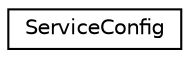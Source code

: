 digraph "Иерархия классов. Графический вид."
{
  edge [fontname="Helvetica",fontsize="10",labelfontname="Helvetica",labelfontsize="10"];
  node [fontname="Helvetica",fontsize="10",shape=record];
  rankdir="LR";
  Node0 [label="ServiceConfig",height=0.2,width=0.4,color="black", fillcolor="white", style="filled",URL="$classServiceConfig.html"];
}
